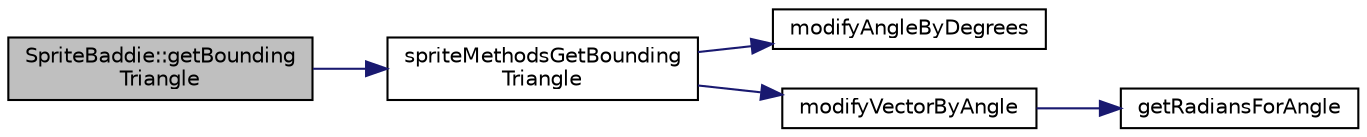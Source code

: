 digraph "SpriteBaddie::getBoundingTriangle"
{
 // LATEX_PDF_SIZE
  edge [fontname="Helvetica",fontsize="10",labelfontname="Helvetica",labelfontsize="10"];
  node [fontname="Helvetica",fontsize="10",shape=record];
  rankdir="LR";
  Node1 [label="SpriteBaddie::getBounding\lTriangle",height=0.2,width=0.4,color="black", fillcolor="grey75", style="filled", fontcolor="black",tooltip=" "];
  Node1 -> Node2 [color="midnightblue",fontsize="10",style="solid",fontname="Helvetica"];
  Node2 [label="spriteMethodsGetBounding\lTriangle",height=0.2,width=0.4,color="black", fillcolor="white", style="filled",URL="$_sprite_methods_8cpp.html#ad9d10bdfc75a2c1db8d1bc929a0b6db3",tooltip=" "];
  Node2 -> Node3 [color="midnightblue",fontsize="10",style="solid",fontname="Helvetica"];
  Node3 [label="modifyAngleByDegrees",height=0.2,width=0.4,color="black", fillcolor="white", style="filled",URL="$angles_8cpp.html#af9d7486016974d2bf6bf337b007bbccc",tooltip=" "];
  Node2 -> Node4 [color="midnightblue",fontsize="10",style="solid",fontname="Helvetica"];
  Node4 [label="modifyVectorByAngle",height=0.2,width=0.4,color="black", fillcolor="white", style="filled",URL="$angles_8cpp.html#a54b5da6c7486a0a224fd34341c0dc065",tooltip="Routine that gets cartesian coordinates for a Vector from location data, length, and radian angle...."];
  Node4 -> Node5 [color="midnightblue",fontsize="10",style="solid",fontname="Helvetica"];
  Node5 [label="getRadiansForAngle",height=0.2,width=0.4,color="black", fillcolor="white", style="filled",URL="$angles_8cpp.html#afd678569a928773e3637374773ada97e",tooltip=" "];
}
